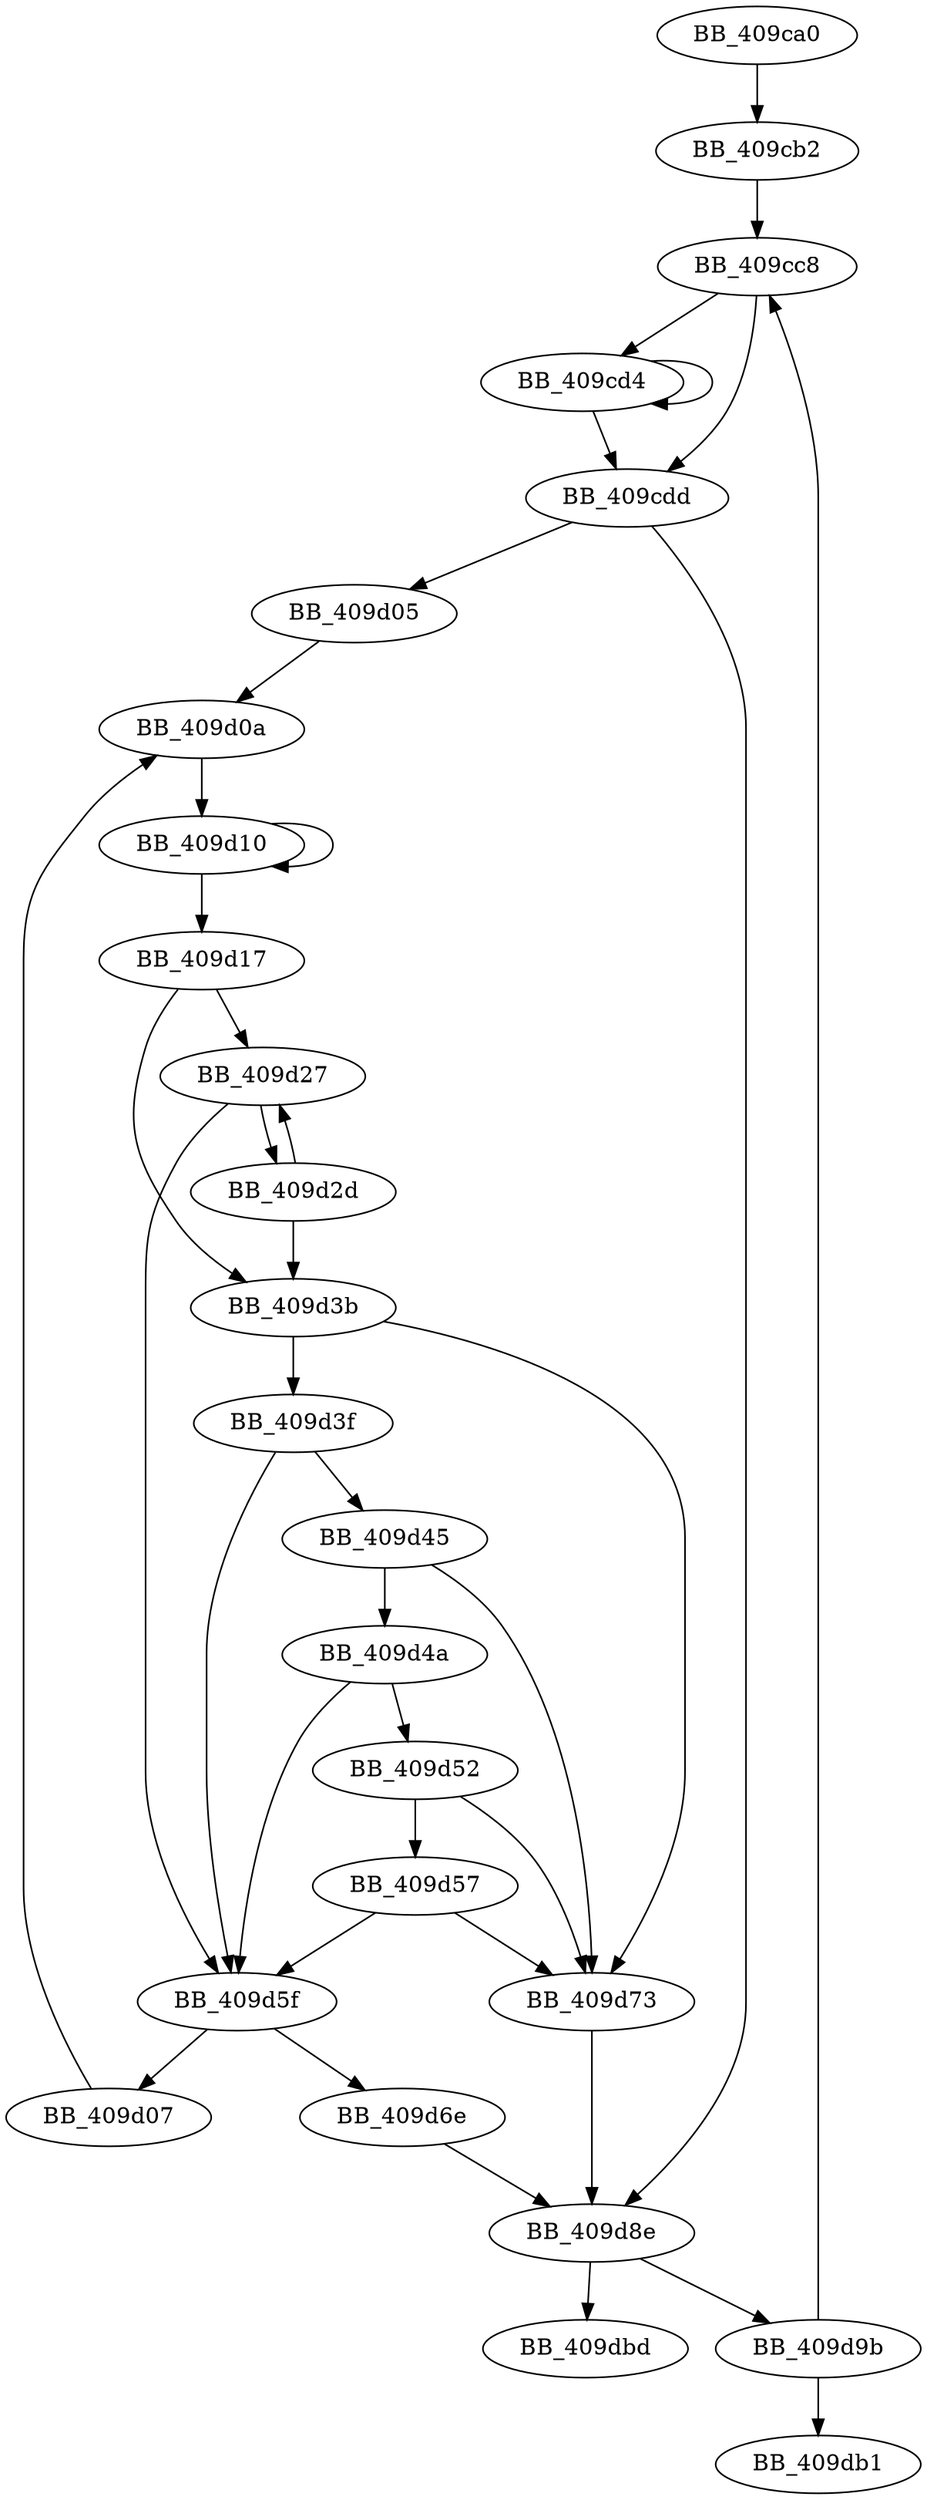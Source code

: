 DiGraph sub_409CA0{
BB_409ca0->BB_409cb2
BB_409cb2->BB_409cc8
BB_409cc8->BB_409cd4
BB_409cc8->BB_409cdd
BB_409cd4->BB_409cd4
BB_409cd4->BB_409cdd
BB_409cdd->BB_409d05
BB_409cdd->BB_409d8e
BB_409d05->BB_409d0a
BB_409d07->BB_409d0a
BB_409d0a->BB_409d10
BB_409d10->BB_409d10
BB_409d10->BB_409d17
BB_409d17->BB_409d27
BB_409d17->BB_409d3b
BB_409d27->BB_409d2d
BB_409d27->BB_409d5f
BB_409d2d->BB_409d27
BB_409d2d->BB_409d3b
BB_409d3b->BB_409d3f
BB_409d3b->BB_409d73
BB_409d3f->BB_409d45
BB_409d3f->BB_409d5f
BB_409d45->BB_409d4a
BB_409d45->BB_409d73
BB_409d4a->BB_409d52
BB_409d4a->BB_409d5f
BB_409d52->BB_409d57
BB_409d52->BB_409d73
BB_409d57->BB_409d5f
BB_409d57->BB_409d73
BB_409d5f->BB_409d07
BB_409d5f->BB_409d6e
BB_409d6e->BB_409d8e
BB_409d73->BB_409d8e
BB_409d8e->BB_409d9b
BB_409d8e->BB_409dbd
BB_409d9b->BB_409cc8
BB_409d9b->BB_409db1
}
